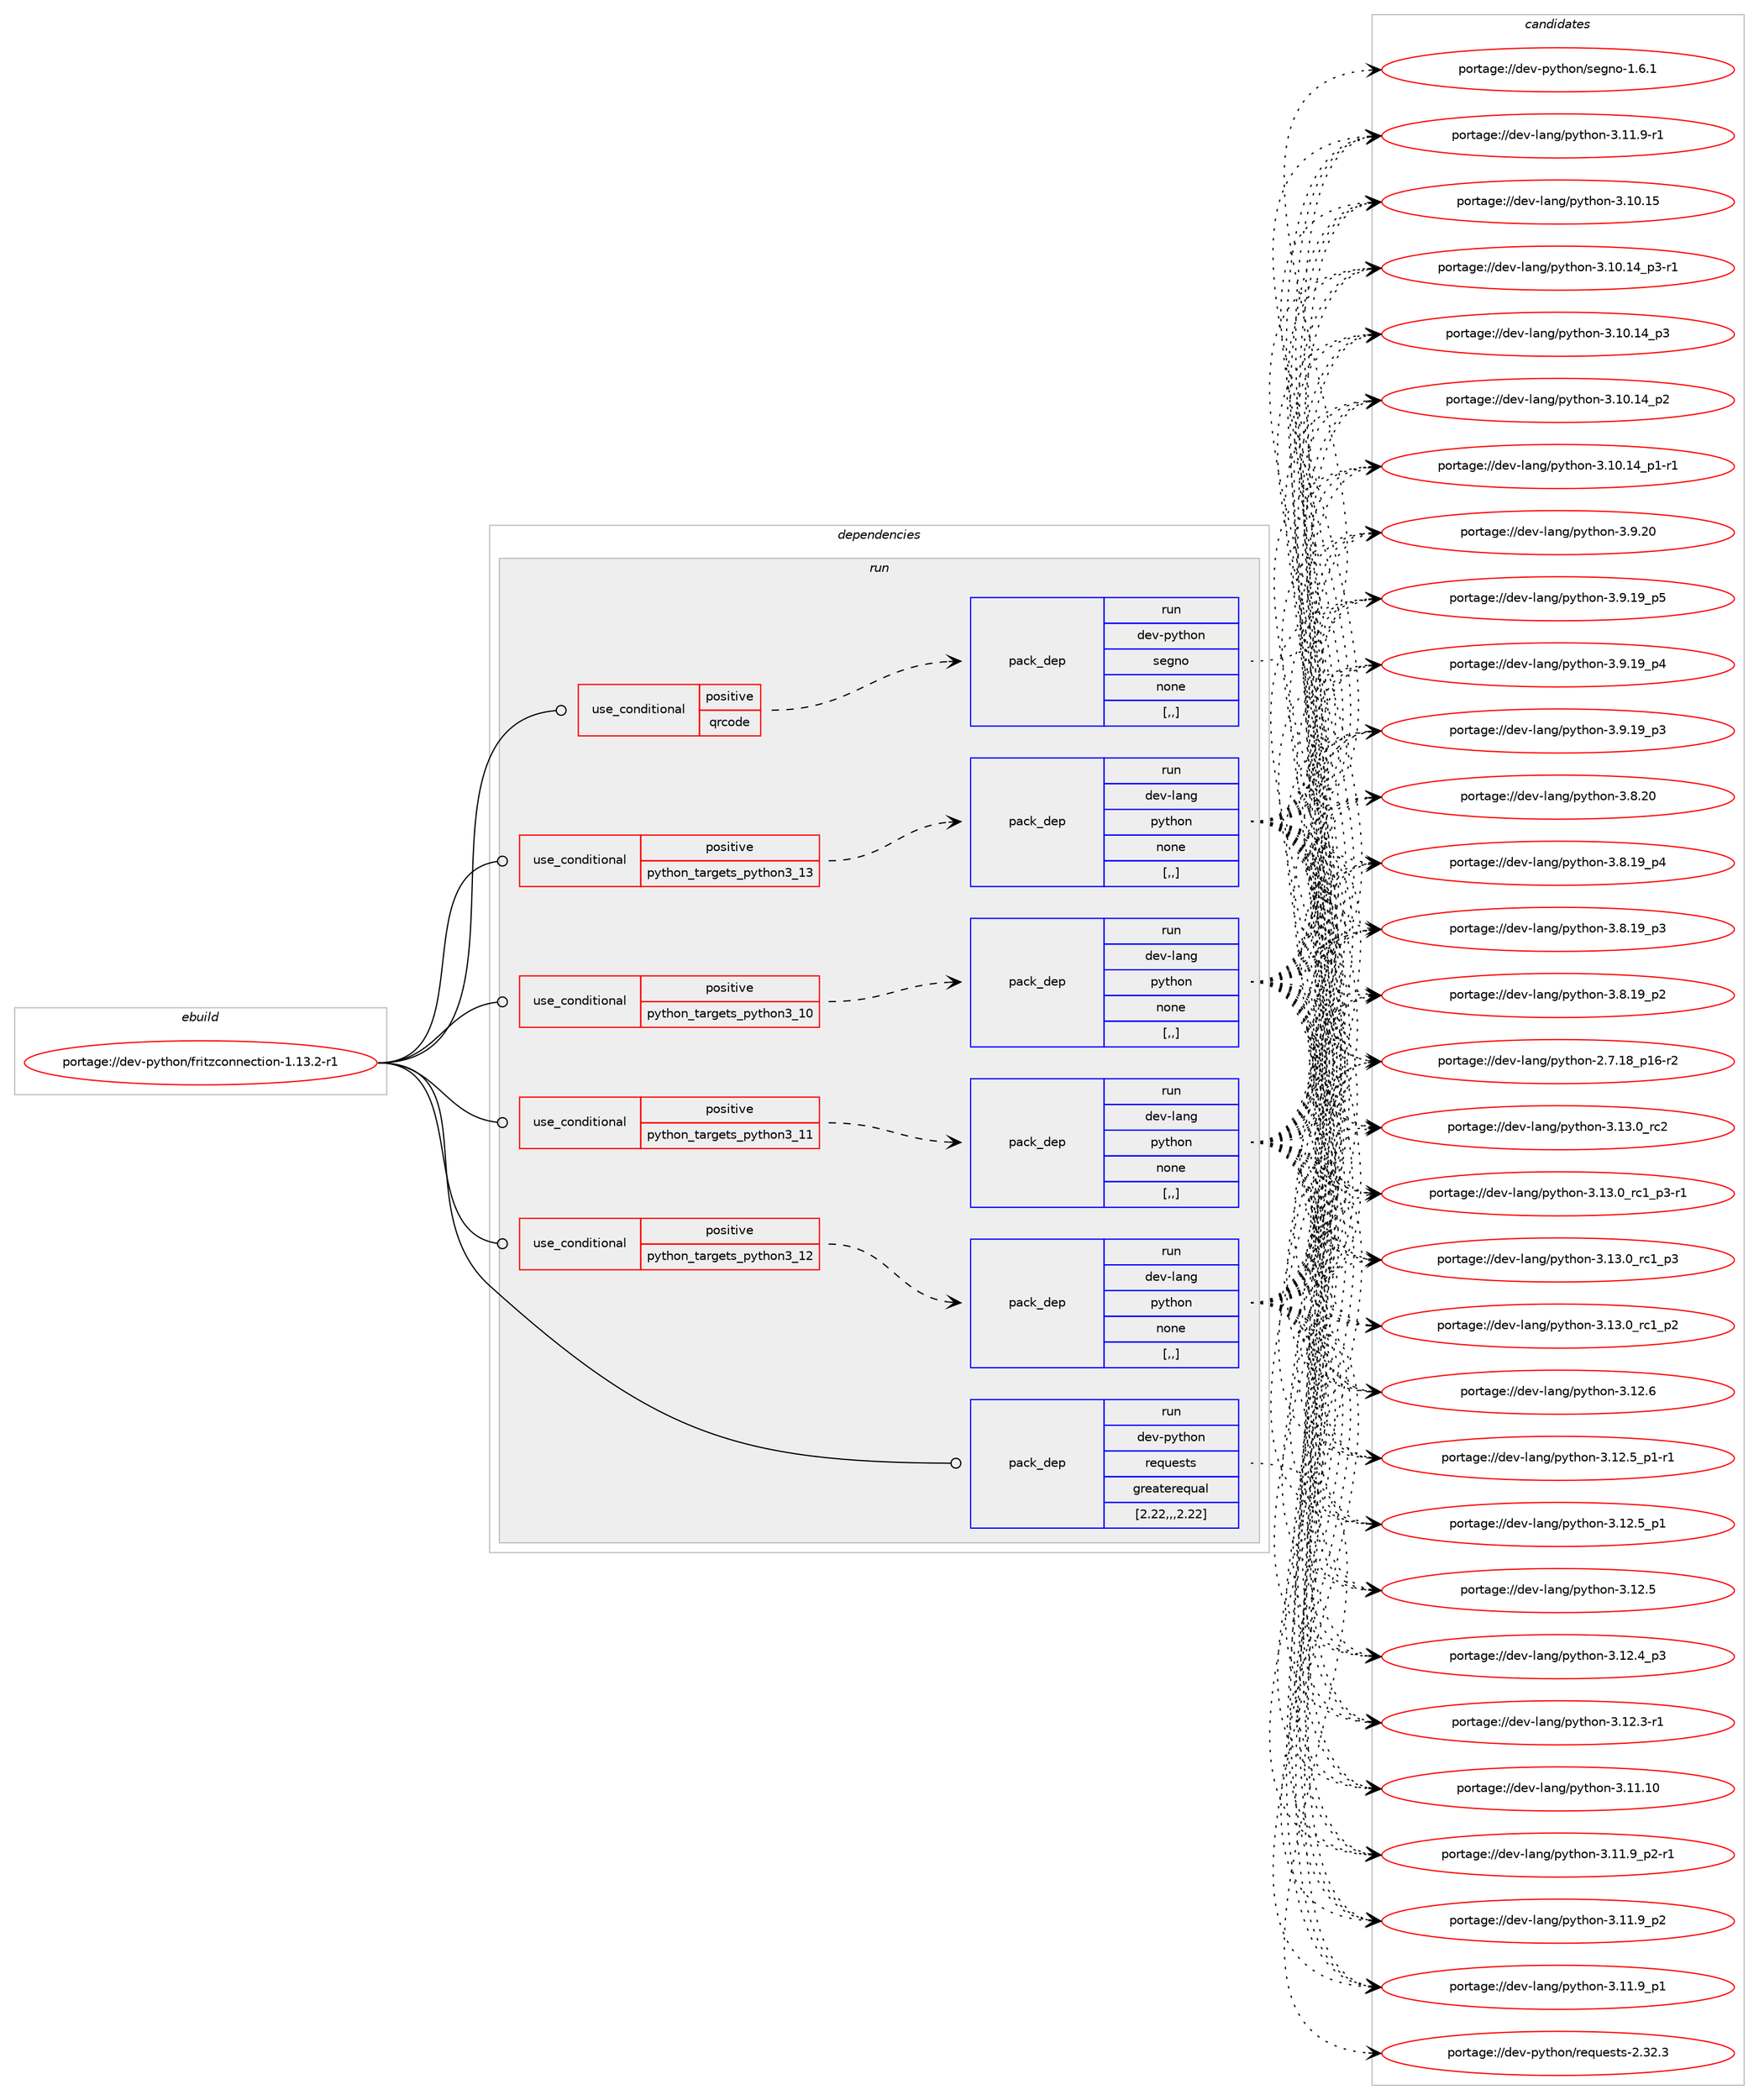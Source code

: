 digraph prolog {

# *************
# Graph options
# *************

newrank=true;
concentrate=true;
compound=true;
graph [rankdir=LR,fontname=Helvetica,fontsize=10,ranksep=1.5];#, ranksep=2.5, nodesep=0.2];
edge  [arrowhead=vee];
node  [fontname=Helvetica,fontsize=10];

# **********
# The ebuild
# **********

subgraph cluster_leftcol {
color=gray;
label=<<i>ebuild</i>>;
id [label="portage://dev-python/fritzconnection-1.13.2-r1", color=red, width=4, href="../dev-python/fritzconnection-1.13.2-r1.svg"];
}

# ****************
# The dependencies
# ****************

subgraph cluster_midcol {
color=gray;
label=<<i>dependencies</i>>;
subgraph cluster_compile {
fillcolor="#eeeeee";
style=filled;
label=<<i>compile</i>>;
}
subgraph cluster_compileandrun {
fillcolor="#eeeeee";
style=filled;
label=<<i>compile and run</i>>;
}
subgraph cluster_run {
fillcolor="#eeeeee";
style=filled;
label=<<i>run</i>>;
subgraph cond163279 {
dependency641108 [label=<<TABLE BORDER="0" CELLBORDER="1" CELLSPACING="0" CELLPADDING="4"><TR><TD ROWSPAN="3" CELLPADDING="10">use_conditional</TD></TR><TR><TD>positive</TD></TR><TR><TD>python_targets_python3_10</TD></TR></TABLE>>, shape=none, color=red];
subgraph pack473010 {
dependency641109 [label=<<TABLE BORDER="0" CELLBORDER="1" CELLSPACING="0" CELLPADDING="4" WIDTH="220"><TR><TD ROWSPAN="6" CELLPADDING="30">pack_dep</TD></TR><TR><TD WIDTH="110">run</TD></TR><TR><TD>dev-lang</TD></TR><TR><TD>python</TD></TR><TR><TD>none</TD></TR><TR><TD>[,,]</TD></TR></TABLE>>, shape=none, color=blue];
}
dependency641108:e -> dependency641109:w [weight=20,style="dashed",arrowhead="vee"];
}
id:e -> dependency641108:w [weight=20,style="solid",arrowhead="odot"];
subgraph cond163280 {
dependency641110 [label=<<TABLE BORDER="0" CELLBORDER="1" CELLSPACING="0" CELLPADDING="4"><TR><TD ROWSPAN="3" CELLPADDING="10">use_conditional</TD></TR><TR><TD>positive</TD></TR><TR><TD>python_targets_python3_11</TD></TR></TABLE>>, shape=none, color=red];
subgraph pack473011 {
dependency641111 [label=<<TABLE BORDER="0" CELLBORDER="1" CELLSPACING="0" CELLPADDING="4" WIDTH="220"><TR><TD ROWSPAN="6" CELLPADDING="30">pack_dep</TD></TR><TR><TD WIDTH="110">run</TD></TR><TR><TD>dev-lang</TD></TR><TR><TD>python</TD></TR><TR><TD>none</TD></TR><TR><TD>[,,]</TD></TR></TABLE>>, shape=none, color=blue];
}
dependency641110:e -> dependency641111:w [weight=20,style="dashed",arrowhead="vee"];
}
id:e -> dependency641110:w [weight=20,style="solid",arrowhead="odot"];
subgraph cond163281 {
dependency641112 [label=<<TABLE BORDER="0" CELLBORDER="1" CELLSPACING="0" CELLPADDING="4"><TR><TD ROWSPAN="3" CELLPADDING="10">use_conditional</TD></TR><TR><TD>positive</TD></TR><TR><TD>python_targets_python3_12</TD></TR></TABLE>>, shape=none, color=red];
subgraph pack473012 {
dependency641113 [label=<<TABLE BORDER="0" CELLBORDER="1" CELLSPACING="0" CELLPADDING="4" WIDTH="220"><TR><TD ROWSPAN="6" CELLPADDING="30">pack_dep</TD></TR><TR><TD WIDTH="110">run</TD></TR><TR><TD>dev-lang</TD></TR><TR><TD>python</TD></TR><TR><TD>none</TD></TR><TR><TD>[,,]</TD></TR></TABLE>>, shape=none, color=blue];
}
dependency641112:e -> dependency641113:w [weight=20,style="dashed",arrowhead="vee"];
}
id:e -> dependency641112:w [weight=20,style="solid",arrowhead="odot"];
subgraph cond163282 {
dependency641114 [label=<<TABLE BORDER="0" CELLBORDER="1" CELLSPACING="0" CELLPADDING="4"><TR><TD ROWSPAN="3" CELLPADDING="10">use_conditional</TD></TR><TR><TD>positive</TD></TR><TR><TD>python_targets_python3_13</TD></TR></TABLE>>, shape=none, color=red];
subgraph pack473013 {
dependency641115 [label=<<TABLE BORDER="0" CELLBORDER="1" CELLSPACING="0" CELLPADDING="4" WIDTH="220"><TR><TD ROWSPAN="6" CELLPADDING="30">pack_dep</TD></TR><TR><TD WIDTH="110">run</TD></TR><TR><TD>dev-lang</TD></TR><TR><TD>python</TD></TR><TR><TD>none</TD></TR><TR><TD>[,,]</TD></TR></TABLE>>, shape=none, color=blue];
}
dependency641114:e -> dependency641115:w [weight=20,style="dashed",arrowhead="vee"];
}
id:e -> dependency641114:w [weight=20,style="solid",arrowhead="odot"];
subgraph cond163283 {
dependency641116 [label=<<TABLE BORDER="0" CELLBORDER="1" CELLSPACING="0" CELLPADDING="4"><TR><TD ROWSPAN="3" CELLPADDING="10">use_conditional</TD></TR><TR><TD>positive</TD></TR><TR><TD>qrcode</TD></TR></TABLE>>, shape=none, color=red];
subgraph pack473014 {
dependency641117 [label=<<TABLE BORDER="0" CELLBORDER="1" CELLSPACING="0" CELLPADDING="4" WIDTH="220"><TR><TD ROWSPAN="6" CELLPADDING="30">pack_dep</TD></TR><TR><TD WIDTH="110">run</TD></TR><TR><TD>dev-python</TD></TR><TR><TD>segno</TD></TR><TR><TD>none</TD></TR><TR><TD>[,,]</TD></TR></TABLE>>, shape=none, color=blue];
}
dependency641116:e -> dependency641117:w [weight=20,style="dashed",arrowhead="vee"];
}
id:e -> dependency641116:w [weight=20,style="solid",arrowhead="odot"];
subgraph pack473015 {
dependency641118 [label=<<TABLE BORDER="0" CELLBORDER="1" CELLSPACING="0" CELLPADDING="4" WIDTH="220"><TR><TD ROWSPAN="6" CELLPADDING="30">pack_dep</TD></TR><TR><TD WIDTH="110">run</TD></TR><TR><TD>dev-python</TD></TR><TR><TD>requests</TD></TR><TR><TD>greaterequal</TD></TR><TR><TD>[2.22,,,2.22]</TD></TR></TABLE>>, shape=none, color=blue];
}
id:e -> dependency641118:w [weight=20,style="solid",arrowhead="odot"];
}
}

# **************
# The candidates
# **************

subgraph cluster_choices {
rank=same;
color=gray;
label=<<i>candidates</i>>;

subgraph choice473010 {
color=black;
nodesep=1;
choice10010111845108971101034711212111610411111045514649514648951149950 [label="portage://dev-lang/python-3.13.0_rc2", color=red, width=4,href="../dev-lang/python-3.13.0_rc2.svg"];
choice1001011184510897110103471121211161041111104551464951464895114994995112514511449 [label="portage://dev-lang/python-3.13.0_rc1_p3-r1", color=red, width=4,href="../dev-lang/python-3.13.0_rc1_p3-r1.svg"];
choice100101118451089711010347112121116104111110455146495146489511499499511251 [label="portage://dev-lang/python-3.13.0_rc1_p3", color=red, width=4,href="../dev-lang/python-3.13.0_rc1_p3.svg"];
choice100101118451089711010347112121116104111110455146495146489511499499511250 [label="portage://dev-lang/python-3.13.0_rc1_p2", color=red, width=4,href="../dev-lang/python-3.13.0_rc1_p2.svg"];
choice10010111845108971101034711212111610411111045514649504654 [label="portage://dev-lang/python-3.12.6", color=red, width=4,href="../dev-lang/python-3.12.6.svg"];
choice1001011184510897110103471121211161041111104551464950465395112494511449 [label="portage://dev-lang/python-3.12.5_p1-r1", color=red, width=4,href="../dev-lang/python-3.12.5_p1-r1.svg"];
choice100101118451089711010347112121116104111110455146495046539511249 [label="portage://dev-lang/python-3.12.5_p1", color=red, width=4,href="../dev-lang/python-3.12.5_p1.svg"];
choice10010111845108971101034711212111610411111045514649504653 [label="portage://dev-lang/python-3.12.5", color=red, width=4,href="../dev-lang/python-3.12.5.svg"];
choice100101118451089711010347112121116104111110455146495046529511251 [label="portage://dev-lang/python-3.12.4_p3", color=red, width=4,href="../dev-lang/python-3.12.4_p3.svg"];
choice100101118451089711010347112121116104111110455146495046514511449 [label="portage://dev-lang/python-3.12.3-r1", color=red, width=4,href="../dev-lang/python-3.12.3-r1.svg"];
choice1001011184510897110103471121211161041111104551464949464948 [label="portage://dev-lang/python-3.11.10", color=red, width=4,href="../dev-lang/python-3.11.10.svg"];
choice1001011184510897110103471121211161041111104551464949465795112504511449 [label="portage://dev-lang/python-3.11.9_p2-r1", color=red, width=4,href="../dev-lang/python-3.11.9_p2-r1.svg"];
choice100101118451089711010347112121116104111110455146494946579511250 [label="portage://dev-lang/python-3.11.9_p2", color=red, width=4,href="../dev-lang/python-3.11.9_p2.svg"];
choice100101118451089711010347112121116104111110455146494946579511249 [label="portage://dev-lang/python-3.11.9_p1", color=red, width=4,href="../dev-lang/python-3.11.9_p1.svg"];
choice100101118451089711010347112121116104111110455146494946574511449 [label="portage://dev-lang/python-3.11.9-r1", color=red, width=4,href="../dev-lang/python-3.11.9-r1.svg"];
choice1001011184510897110103471121211161041111104551464948464953 [label="portage://dev-lang/python-3.10.15", color=red, width=4,href="../dev-lang/python-3.10.15.svg"];
choice100101118451089711010347112121116104111110455146494846495295112514511449 [label="portage://dev-lang/python-3.10.14_p3-r1", color=red, width=4,href="../dev-lang/python-3.10.14_p3-r1.svg"];
choice10010111845108971101034711212111610411111045514649484649529511251 [label="portage://dev-lang/python-3.10.14_p3", color=red, width=4,href="../dev-lang/python-3.10.14_p3.svg"];
choice10010111845108971101034711212111610411111045514649484649529511250 [label="portage://dev-lang/python-3.10.14_p2", color=red, width=4,href="../dev-lang/python-3.10.14_p2.svg"];
choice100101118451089711010347112121116104111110455146494846495295112494511449 [label="portage://dev-lang/python-3.10.14_p1-r1", color=red, width=4,href="../dev-lang/python-3.10.14_p1-r1.svg"];
choice10010111845108971101034711212111610411111045514657465048 [label="portage://dev-lang/python-3.9.20", color=red, width=4,href="../dev-lang/python-3.9.20.svg"];
choice100101118451089711010347112121116104111110455146574649579511253 [label="portage://dev-lang/python-3.9.19_p5", color=red, width=4,href="../dev-lang/python-3.9.19_p5.svg"];
choice100101118451089711010347112121116104111110455146574649579511252 [label="portage://dev-lang/python-3.9.19_p4", color=red, width=4,href="../dev-lang/python-3.9.19_p4.svg"];
choice100101118451089711010347112121116104111110455146574649579511251 [label="portage://dev-lang/python-3.9.19_p3", color=red, width=4,href="../dev-lang/python-3.9.19_p3.svg"];
choice10010111845108971101034711212111610411111045514656465048 [label="portage://dev-lang/python-3.8.20", color=red, width=4,href="../dev-lang/python-3.8.20.svg"];
choice100101118451089711010347112121116104111110455146564649579511252 [label="portage://dev-lang/python-3.8.19_p4", color=red, width=4,href="../dev-lang/python-3.8.19_p4.svg"];
choice100101118451089711010347112121116104111110455146564649579511251 [label="portage://dev-lang/python-3.8.19_p3", color=red, width=4,href="../dev-lang/python-3.8.19_p3.svg"];
choice100101118451089711010347112121116104111110455146564649579511250 [label="portage://dev-lang/python-3.8.19_p2", color=red, width=4,href="../dev-lang/python-3.8.19_p2.svg"];
choice100101118451089711010347112121116104111110455046554649569511249544511450 [label="portage://dev-lang/python-2.7.18_p16-r2", color=red, width=4,href="../dev-lang/python-2.7.18_p16-r2.svg"];
dependency641109:e -> choice10010111845108971101034711212111610411111045514649514648951149950:w [style=dotted,weight="100"];
dependency641109:e -> choice1001011184510897110103471121211161041111104551464951464895114994995112514511449:w [style=dotted,weight="100"];
dependency641109:e -> choice100101118451089711010347112121116104111110455146495146489511499499511251:w [style=dotted,weight="100"];
dependency641109:e -> choice100101118451089711010347112121116104111110455146495146489511499499511250:w [style=dotted,weight="100"];
dependency641109:e -> choice10010111845108971101034711212111610411111045514649504654:w [style=dotted,weight="100"];
dependency641109:e -> choice1001011184510897110103471121211161041111104551464950465395112494511449:w [style=dotted,weight="100"];
dependency641109:e -> choice100101118451089711010347112121116104111110455146495046539511249:w [style=dotted,weight="100"];
dependency641109:e -> choice10010111845108971101034711212111610411111045514649504653:w [style=dotted,weight="100"];
dependency641109:e -> choice100101118451089711010347112121116104111110455146495046529511251:w [style=dotted,weight="100"];
dependency641109:e -> choice100101118451089711010347112121116104111110455146495046514511449:w [style=dotted,weight="100"];
dependency641109:e -> choice1001011184510897110103471121211161041111104551464949464948:w [style=dotted,weight="100"];
dependency641109:e -> choice1001011184510897110103471121211161041111104551464949465795112504511449:w [style=dotted,weight="100"];
dependency641109:e -> choice100101118451089711010347112121116104111110455146494946579511250:w [style=dotted,weight="100"];
dependency641109:e -> choice100101118451089711010347112121116104111110455146494946579511249:w [style=dotted,weight="100"];
dependency641109:e -> choice100101118451089711010347112121116104111110455146494946574511449:w [style=dotted,weight="100"];
dependency641109:e -> choice1001011184510897110103471121211161041111104551464948464953:w [style=dotted,weight="100"];
dependency641109:e -> choice100101118451089711010347112121116104111110455146494846495295112514511449:w [style=dotted,weight="100"];
dependency641109:e -> choice10010111845108971101034711212111610411111045514649484649529511251:w [style=dotted,weight="100"];
dependency641109:e -> choice10010111845108971101034711212111610411111045514649484649529511250:w [style=dotted,weight="100"];
dependency641109:e -> choice100101118451089711010347112121116104111110455146494846495295112494511449:w [style=dotted,weight="100"];
dependency641109:e -> choice10010111845108971101034711212111610411111045514657465048:w [style=dotted,weight="100"];
dependency641109:e -> choice100101118451089711010347112121116104111110455146574649579511253:w [style=dotted,weight="100"];
dependency641109:e -> choice100101118451089711010347112121116104111110455146574649579511252:w [style=dotted,weight="100"];
dependency641109:e -> choice100101118451089711010347112121116104111110455146574649579511251:w [style=dotted,weight="100"];
dependency641109:e -> choice10010111845108971101034711212111610411111045514656465048:w [style=dotted,weight="100"];
dependency641109:e -> choice100101118451089711010347112121116104111110455146564649579511252:w [style=dotted,weight="100"];
dependency641109:e -> choice100101118451089711010347112121116104111110455146564649579511251:w [style=dotted,weight="100"];
dependency641109:e -> choice100101118451089711010347112121116104111110455146564649579511250:w [style=dotted,weight="100"];
dependency641109:e -> choice100101118451089711010347112121116104111110455046554649569511249544511450:w [style=dotted,weight="100"];
}
subgraph choice473011 {
color=black;
nodesep=1;
choice10010111845108971101034711212111610411111045514649514648951149950 [label="portage://dev-lang/python-3.13.0_rc2", color=red, width=4,href="../dev-lang/python-3.13.0_rc2.svg"];
choice1001011184510897110103471121211161041111104551464951464895114994995112514511449 [label="portage://dev-lang/python-3.13.0_rc1_p3-r1", color=red, width=4,href="../dev-lang/python-3.13.0_rc1_p3-r1.svg"];
choice100101118451089711010347112121116104111110455146495146489511499499511251 [label="portage://dev-lang/python-3.13.0_rc1_p3", color=red, width=4,href="../dev-lang/python-3.13.0_rc1_p3.svg"];
choice100101118451089711010347112121116104111110455146495146489511499499511250 [label="portage://dev-lang/python-3.13.0_rc1_p2", color=red, width=4,href="../dev-lang/python-3.13.0_rc1_p2.svg"];
choice10010111845108971101034711212111610411111045514649504654 [label="portage://dev-lang/python-3.12.6", color=red, width=4,href="../dev-lang/python-3.12.6.svg"];
choice1001011184510897110103471121211161041111104551464950465395112494511449 [label="portage://dev-lang/python-3.12.5_p1-r1", color=red, width=4,href="../dev-lang/python-3.12.5_p1-r1.svg"];
choice100101118451089711010347112121116104111110455146495046539511249 [label="portage://dev-lang/python-3.12.5_p1", color=red, width=4,href="../dev-lang/python-3.12.5_p1.svg"];
choice10010111845108971101034711212111610411111045514649504653 [label="portage://dev-lang/python-3.12.5", color=red, width=4,href="../dev-lang/python-3.12.5.svg"];
choice100101118451089711010347112121116104111110455146495046529511251 [label="portage://dev-lang/python-3.12.4_p3", color=red, width=4,href="../dev-lang/python-3.12.4_p3.svg"];
choice100101118451089711010347112121116104111110455146495046514511449 [label="portage://dev-lang/python-3.12.3-r1", color=red, width=4,href="../dev-lang/python-3.12.3-r1.svg"];
choice1001011184510897110103471121211161041111104551464949464948 [label="portage://dev-lang/python-3.11.10", color=red, width=4,href="../dev-lang/python-3.11.10.svg"];
choice1001011184510897110103471121211161041111104551464949465795112504511449 [label="portage://dev-lang/python-3.11.9_p2-r1", color=red, width=4,href="../dev-lang/python-3.11.9_p2-r1.svg"];
choice100101118451089711010347112121116104111110455146494946579511250 [label="portage://dev-lang/python-3.11.9_p2", color=red, width=4,href="../dev-lang/python-3.11.9_p2.svg"];
choice100101118451089711010347112121116104111110455146494946579511249 [label="portage://dev-lang/python-3.11.9_p1", color=red, width=4,href="../dev-lang/python-3.11.9_p1.svg"];
choice100101118451089711010347112121116104111110455146494946574511449 [label="portage://dev-lang/python-3.11.9-r1", color=red, width=4,href="../dev-lang/python-3.11.9-r1.svg"];
choice1001011184510897110103471121211161041111104551464948464953 [label="portage://dev-lang/python-3.10.15", color=red, width=4,href="../dev-lang/python-3.10.15.svg"];
choice100101118451089711010347112121116104111110455146494846495295112514511449 [label="portage://dev-lang/python-3.10.14_p3-r1", color=red, width=4,href="../dev-lang/python-3.10.14_p3-r1.svg"];
choice10010111845108971101034711212111610411111045514649484649529511251 [label="portage://dev-lang/python-3.10.14_p3", color=red, width=4,href="../dev-lang/python-3.10.14_p3.svg"];
choice10010111845108971101034711212111610411111045514649484649529511250 [label="portage://dev-lang/python-3.10.14_p2", color=red, width=4,href="../dev-lang/python-3.10.14_p2.svg"];
choice100101118451089711010347112121116104111110455146494846495295112494511449 [label="portage://dev-lang/python-3.10.14_p1-r1", color=red, width=4,href="../dev-lang/python-3.10.14_p1-r1.svg"];
choice10010111845108971101034711212111610411111045514657465048 [label="portage://dev-lang/python-3.9.20", color=red, width=4,href="../dev-lang/python-3.9.20.svg"];
choice100101118451089711010347112121116104111110455146574649579511253 [label="portage://dev-lang/python-3.9.19_p5", color=red, width=4,href="../dev-lang/python-3.9.19_p5.svg"];
choice100101118451089711010347112121116104111110455146574649579511252 [label="portage://dev-lang/python-3.9.19_p4", color=red, width=4,href="../dev-lang/python-3.9.19_p4.svg"];
choice100101118451089711010347112121116104111110455146574649579511251 [label="portage://dev-lang/python-3.9.19_p3", color=red, width=4,href="../dev-lang/python-3.9.19_p3.svg"];
choice10010111845108971101034711212111610411111045514656465048 [label="portage://dev-lang/python-3.8.20", color=red, width=4,href="../dev-lang/python-3.8.20.svg"];
choice100101118451089711010347112121116104111110455146564649579511252 [label="portage://dev-lang/python-3.8.19_p4", color=red, width=4,href="../dev-lang/python-3.8.19_p4.svg"];
choice100101118451089711010347112121116104111110455146564649579511251 [label="portage://dev-lang/python-3.8.19_p3", color=red, width=4,href="../dev-lang/python-3.8.19_p3.svg"];
choice100101118451089711010347112121116104111110455146564649579511250 [label="portage://dev-lang/python-3.8.19_p2", color=red, width=4,href="../dev-lang/python-3.8.19_p2.svg"];
choice100101118451089711010347112121116104111110455046554649569511249544511450 [label="portage://dev-lang/python-2.7.18_p16-r2", color=red, width=4,href="../dev-lang/python-2.7.18_p16-r2.svg"];
dependency641111:e -> choice10010111845108971101034711212111610411111045514649514648951149950:w [style=dotted,weight="100"];
dependency641111:e -> choice1001011184510897110103471121211161041111104551464951464895114994995112514511449:w [style=dotted,weight="100"];
dependency641111:e -> choice100101118451089711010347112121116104111110455146495146489511499499511251:w [style=dotted,weight="100"];
dependency641111:e -> choice100101118451089711010347112121116104111110455146495146489511499499511250:w [style=dotted,weight="100"];
dependency641111:e -> choice10010111845108971101034711212111610411111045514649504654:w [style=dotted,weight="100"];
dependency641111:e -> choice1001011184510897110103471121211161041111104551464950465395112494511449:w [style=dotted,weight="100"];
dependency641111:e -> choice100101118451089711010347112121116104111110455146495046539511249:w [style=dotted,weight="100"];
dependency641111:e -> choice10010111845108971101034711212111610411111045514649504653:w [style=dotted,weight="100"];
dependency641111:e -> choice100101118451089711010347112121116104111110455146495046529511251:w [style=dotted,weight="100"];
dependency641111:e -> choice100101118451089711010347112121116104111110455146495046514511449:w [style=dotted,weight="100"];
dependency641111:e -> choice1001011184510897110103471121211161041111104551464949464948:w [style=dotted,weight="100"];
dependency641111:e -> choice1001011184510897110103471121211161041111104551464949465795112504511449:w [style=dotted,weight="100"];
dependency641111:e -> choice100101118451089711010347112121116104111110455146494946579511250:w [style=dotted,weight="100"];
dependency641111:e -> choice100101118451089711010347112121116104111110455146494946579511249:w [style=dotted,weight="100"];
dependency641111:e -> choice100101118451089711010347112121116104111110455146494946574511449:w [style=dotted,weight="100"];
dependency641111:e -> choice1001011184510897110103471121211161041111104551464948464953:w [style=dotted,weight="100"];
dependency641111:e -> choice100101118451089711010347112121116104111110455146494846495295112514511449:w [style=dotted,weight="100"];
dependency641111:e -> choice10010111845108971101034711212111610411111045514649484649529511251:w [style=dotted,weight="100"];
dependency641111:e -> choice10010111845108971101034711212111610411111045514649484649529511250:w [style=dotted,weight="100"];
dependency641111:e -> choice100101118451089711010347112121116104111110455146494846495295112494511449:w [style=dotted,weight="100"];
dependency641111:e -> choice10010111845108971101034711212111610411111045514657465048:w [style=dotted,weight="100"];
dependency641111:e -> choice100101118451089711010347112121116104111110455146574649579511253:w [style=dotted,weight="100"];
dependency641111:e -> choice100101118451089711010347112121116104111110455146574649579511252:w [style=dotted,weight="100"];
dependency641111:e -> choice100101118451089711010347112121116104111110455146574649579511251:w [style=dotted,weight="100"];
dependency641111:e -> choice10010111845108971101034711212111610411111045514656465048:w [style=dotted,weight="100"];
dependency641111:e -> choice100101118451089711010347112121116104111110455146564649579511252:w [style=dotted,weight="100"];
dependency641111:e -> choice100101118451089711010347112121116104111110455146564649579511251:w [style=dotted,weight="100"];
dependency641111:e -> choice100101118451089711010347112121116104111110455146564649579511250:w [style=dotted,weight="100"];
dependency641111:e -> choice100101118451089711010347112121116104111110455046554649569511249544511450:w [style=dotted,weight="100"];
}
subgraph choice473012 {
color=black;
nodesep=1;
choice10010111845108971101034711212111610411111045514649514648951149950 [label="portage://dev-lang/python-3.13.0_rc2", color=red, width=4,href="../dev-lang/python-3.13.0_rc2.svg"];
choice1001011184510897110103471121211161041111104551464951464895114994995112514511449 [label="portage://dev-lang/python-3.13.0_rc1_p3-r1", color=red, width=4,href="../dev-lang/python-3.13.0_rc1_p3-r1.svg"];
choice100101118451089711010347112121116104111110455146495146489511499499511251 [label="portage://dev-lang/python-3.13.0_rc1_p3", color=red, width=4,href="../dev-lang/python-3.13.0_rc1_p3.svg"];
choice100101118451089711010347112121116104111110455146495146489511499499511250 [label="portage://dev-lang/python-3.13.0_rc1_p2", color=red, width=4,href="../dev-lang/python-3.13.0_rc1_p2.svg"];
choice10010111845108971101034711212111610411111045514649504654 [label="portage://dev-lang/python-3.12.6", color=red, width=4,href="../dev-lang/python-3.12.6.svg"];
choice1001011184510897110103471121211161041111104551464950465395112494511449 [label="portage://dev-lang/python-3.12.5_p1-r1", color=red, width=4,href="../dev-lang/python-3.12.5_p1-r1.svg"];
choice100101118451089711010347112121116104111110455146495046539511249 [label="portage://dev-lang/python-3.12.5_p1", color=red, width=4,href="../dev-lang/python-3.12.5_p1.svg"];
choice10010111845108971101034711212111610411111045514649504653 [label="portage://dev-lang/python-3.12.5", color=red, width=4,href="../dev-lang/python-3.12.5.svg"];
choice100101118451089711010347112121116104111110455146495046529511251 [label="portage://dev-lang/python-3.12.4_p3", color=red, width=4,href="../dev-lang/python-3.12.4_p3.svg"];
choice100101118451089711010347112121116104111110455146495046514511449 [label="portage://dev-lang/python-3.12.3-r1", color=red, width=4,href="../dev-lang/python-3.12.3-r1.svg"];
choice1001011184510897110103471121211161041111104551464949464948 [label="portage://dev-lang/python-3.11.10", color=red, width=4,href="../dev-lang/python-3.11.10.svg"];
choice1001011184510897110103471121211161041111104551464949465795112504511449 [label="portage://dev-lang/python-3.11.9_p2-r1", color=red, width=4,href="../dev-lang/python-3.11.9_p2-r1.svg"];
choice100101118451089711010347112121116104111110455146494946579511250 [label="portage://dev-lang/python-3.11.9_p2", color=red, width=4,href="../dev-lang/python-3.11.9_p2.svg"];
choice100101118451089711010347112121116104111110455146494946579511249 [label="portage://dev-lang/python-3.11.9_p1", color=red, width=4,href="../dev-lang/python-3.11.9_p1.svg"];
choice100101118451089711010347112121116104111110455146494946574511449 [label="portage://dev-lang/python-3.11.9-r1", color=red, width=4,href="../dev-lang/python-3.11.9-r1.svg"];
choice1001011184510897110103471121211161041111104551464948464953 [label="portage://dev-lang/python-3.10.15", color=red, width=4,href="../dev-lang/python-3.10.15.svg"];
choice100101118451089711010347112121116104111110455146494846495295112514511449 [label="portage://dev-lang/python-3.10.14_p3-r1", color=red, width=4,href="../dev-lang/python-3.10.14_p3-r1.svg"];
choice10010111845108971101034711212111610411111045514649484649529511251 [label="portage://dev-lang/python-3.10.14_p3", color=red, width=4,href="../dev-lang/python-3.10.14_p3.svg"];
choice10010111845108971101034711212111610411111045514649484649529511250 [label="portage://dev-lang/python-3.10.14_p2", color=red, width=4,href="../dev-lang/python-3.10.14_p2.svg"];
choice100101118451089711010347112121116104111110455146494846495295112494511449 [label="portage://dev-lang/python-3.10.14_p1-r1", color=red, width=4,href="../dev-lang/python-3.10.14_p1-r1.svg"];
choice10010111845108971101034711212111610411111045514657465048 [label="portage://dev-lang/python-3.9.20", color=red, width=4,href="../dev-lang/python-3.9.20.svg"];
choice100101118451089711010347112121116104111110455146574649579511253 [label="portage://dev-lang/python-3.9.19_p5", color=red, width=4,href="../dev-lang/python-3.9.19_p5.svg"];
choice100101118451089711010347112121116104111110455146574649579511252 [label="portage://dev-lang/python-3.9.19_p4", color=red, width=4,href="../dev-lang/python-3.9.19_p4.svg"];
choice100101118451089711010347112121116104111110455146574649579511251 [label="portage://dev-lang/python-3.9.19_p3", color=red, width=4,href="../dev-lang/python-3.9.19_p3.svg"];
choice10010111845108971101034711212111610411111045514656465048 [label="portage://dev-lang/python-3.8.20", color=red, width=4,href="../dev-lang/python-3.8.20.svg"];
choice100101118451089711010347112121116104111110455146564649579511252 [label="portage://dev-lang/python-3.8.19_p4", color=red, width=4,href="../dev-lang/python-3.8.19_p4.svg"];
choice100101118451089711010347112121116104111110455146564649579511251 [label="portage://dev-lang/python-3.8.19_p3", color=red, width=4,href="../dev-lang/python-3.8.19_p3.svg"];
choice100101118451089711010347112121116104111110455146564649579511250 [label="portage://dev-lang/python-3.8.19_p2", color=red, width=4,href="../dev-lang/python-3.8.19_p2.svg"];
choice100101118451089711010347112121116104111110455046554649569511249544511450 [label="portage://dev-lang/python-2.7.18_p16-r2", color=red, width=4,href="../dev-lang/python-2.7.18_p16-r2.svg"];
dependency641113:e -> choice10010111845108971101034711212111610411111045514649514648951149950:w [style=dotted,weight="100"];
dependency641113:e -> choice1001011184510897110103471121211161041111104551464951464895114994995112514511449:w [style=dotted,weight="100"];
dependency641113:e -> choice100101118451089711010347112121116104111110455146495146489511499499511251:w [style=dotted,weight="100"];
dependency641113:e -> choice100101118451089711010347112121116104111110455146495146489511499499511250:w [style=dotted,weight="100"];
dependency641113:e -> choice10010111845108971101034711212111610411111045514649504654:w [style=dotted,weight="100"];
dependency641113:e -> choice1001011184510897110103471121211161041111104551464950465395112494511449:w [style=dotted,weight="100"];
dependency641113:e -> choice100101118451089711010347112121116104111110455146495046539511249:w [style=dotted,weight="100"];
dependency641113:e -> choice10010111845108971101034711212111610411111045514649504653:w [style=dotted,weight="100"];
dependency641113:e -> choice100101118451089711010347112121116104111110455146495046529511251:w [style=dotted,weight="100"];
dependency641113:e -> choice100101118451089711010347112121116104111110455146495046514511449:w [style=dotted,weight="100"];
dependency641113:e -> choice1001011184510897110103471121211161041111104551464949464948:w [style=dotted,weight="100"];
dependency641113:e -> choice1001011184510897110103471121211161041111104551464949465795112504511449:w [style=dotted,weight="100"];
dependency641113:e -> choice100101118451089711010347112121116104111110455146494946579511250:w [style=dotted,weight="100"];
dependency641113:e -> choice100101118451089711010347112121116104111110455146494946579511249:w [style=dotted,weight="100"];
dependency641113:e -> choice100101118451089711010347112121116104111110455146494946574511449:w [style=dotted,weight="100"];
dependency641113:e -> choice1001011184510897110103471121211161041111104551464948464953:w [style=dotted,weight="100"];
dependency641113:e -> choice100101118451089711010347112121116104111110455146494846495295112514511449:w [style=dotted,weight="100"];
dependency641113:e -> choice10010111845108971101034711212111610411111045514649484649529511251:w [style=dotted,weight="100"];
dependency641113:e -> choice10010111845108971101034711212111610411111045514649484649529511250:w [style=dotted,weight="100"];
dependency641113:e -> choice100101118451089711010347112121116104111110455146494846495295112494511449:w [style=dotted,weight="100"];
dependency641113:e -> choice10010111845108971101034711212111610411111045514657465048:w [style=dotted,weight="100"];
dependency641113:e -> choice100101118451089711010347112121116104111110455146574649579511253:w [style=dotted,weight="100"];
dependency641113:e -> choice100101118451089711010347112121116104111110455146574649579511252:w [style=dotted,weight="100"];
dependency641113:e -> choice100101118451089711010347112121116104111110455146574649579511251:w [style=dotted,weight="100"];
dependency641113:e -> choice10010111845108971101034711212111610411111045514656465048:w [style=dotted,weight="100"];
dependency641113:e -> choice100101118451089711010347112121116104111110455146564649579511252:w [style=dotted,weight="100"];
dependency641113:e -> choice100101118451089711010347112121116104111110455146564649579511251:w [style=dotted,weight="100"];
dependency641113:e -> choice100101118451089711010347112121116104111110455146564649579511250:w [style=dotted,weight="100"];
dependency641113:e -> choice100101118451089711010347112121116104111110455046554649569511249544511450:w [style=dotted,weight="100"];
}
subgraph choice473013 {
color=black;
nodesep=1;
choice10010111845108971101034711212111610411111045514649514648951149950 [label="portage://dev-lang/python-3.13.0_rc2", color=red, width=4,href="../dev-lang/python-3.13.0_rc2.svg"];
choice1001011184510897110103471121211161041111104551464951464895114994995112514511449 [label="portage://dev-lang/python-3.13.0_rc1_p3-r1", color=red, width=4,href="../dev-lang/python-3.13.0_rc1_p3-r1.svg"];
choice100101118451089711010347112121116104111110455146495146489511499499511251 [label="portage://dev-lang/python-3.13.0_rc1_p3", color=red, width=4,href="../dev-lang/python-3.13.0_rc1_p3.svg"];
choice100101118451089711010347112121116104111110455146495146489511499499511250 [label="portage://dev-lang/python-3.13.0_rc1_p2", color=red, width=4,href="../dev-lang/python-3.13.0_rc1_p2.svg"];
choice10010111845108971101034711212111610411111045514649504654 [label="portage://dev-lang/python-3.12.6", color=red, width=4,href="../dev-lang/python-3.12.6.svg"];
choice1001011184510897110103471121211161041111104551464950465395112494511449 [label="portage://dev-lang/python-3.12.5_p1-r1", color=red, width=4,href="../dev-lang/python-3.12.5_p1-r1.svg"];
choice100101118451089711010347112121116104111110455146495046539511249 [label="portage://dev-lang/python-3.12.5_p1", color=red, width=4,href="../dev-lang/python-3.12.5_p1.svg"];
choice10010111845108971101034711212111610411111045514649504653 [label="portage://dev-lang/python-3.12.5", color=red, width=4,href="../dev-lang/python-3.12.5.svg"];
choice100101118451089711010347112121116104111110455146495046529511251 [label="portage://dev-lang/python-3.12.4_p3", color=red, width=4,href="../dev-lang/python-3.12.4_p3.svg"];
choice100101118451089711010347112121116104111110455146495046514511449 [label="portage://dev-lang/python-3.12.3-r1", color=red, width=4,href="../dev-lang/python-3.12.3-r1.svg"];
choice1001011184510897110103471121211161041111104551464949464948 [label="portage://dev-lang/python-3.11.10", color=red, width=4,href="../dev-lang/python-3.11.10.svg"];
choice1001011184510897110103471121211161041111104551464949465795112504511449 [label="portage://dev-lang/python-3.11.9_p2-r1", color=red, width=4,href="../dev-lang/python-3.11.9_p2-r1.svg"];
choice100101118451089711010347112121116104111110455146494946579511250 [label="portage://dev-lang/python-3.11.9_p2", color=red, width=4,href="../dev-lang/python-3.11.9_p2.svg"];
choice100101118451089711010347112121116104111110455146494946579511249 [label="portage://dev-lang/python-3.11.9_p1", color=red, width=4,href="../dev-lang/python-3.11.9_p1.svg"];
choice100101118451089711010347112121116104111110455146494946574511449 [label="portage://dev-lang/python-3.11.9-r1", color=red, width=4,href="../dev-lang/python-3.11.9-r1.svg"];
choice1001011184510897110103471121211161041111104551464948464953 [label="portage://dev-lang/python-3.10.15", color=red, width=4,href="../dev-lang/python-3.10.15.svg"];
choice100101118451089711010347112121116104111110455146494846495295112514511449 [label="portage://dev-lang/python-3.10.14_p3-r1", color=red, width=4,href="../dev-lang/python-3.10.14_p3-r1.svg"];
choice10010111845108971101034711212111610411111045514649484649529511251 [label="portage://dev-lang/python-3.10.14_p3", color=red, width=4,href="../dev-lang/python-3.10.14_p3.svg"];
choice10010111845108971101034711212111610411111045514649484649529511250 [label="portage://dev-lang/python-3.10.14_p2", color=red, width=4,href="../dev-lang/python-3.10.14_p2.svg"];
choice100101118451089711010347112121116104111110455146494846495295112494511449 [label="portage://dev-lang/python-3.10.14_p1-r1", color=red, width=4,href="../dev-lang/python-3.10.14_p1-r1.svg"];
choice10010111845108971101034711212111610411111045514657465048 [label="portage://dev-lang/python-3.9.20", color=red, width=4,href="../dev-lang/python-3.9.20.svg"];
choice100101118451089711010347112121116104111110455146574649579511253 [label="portage://dev-lang/python-3.9.19_p5", color=red, width=4,href="../dev-lang/python-3.9.19_p5.svg"];
choice100101118451089711010347112121116104111110455146574649579511252 [label="portage://dev-lang/python-3.9.19_p4", color=red, width=4,href="../dev-lang/python-3.9.19_p4.svg"];
choice100101118451089711010347112121116104111110455146574649579511251 [label="portage://dev-lang/python-3.9.19_p3", color=red, width=4,href="../dev-lang/python-3.9.19_p3.svg"];
choice10010111845108971101034711212111610411111045514656465048 [label="portage://dev-lang/python-3.8.20", color=red, width=4,href="../dev-lang/python-3.8.20.svg"];
choice100101118451089711010347112121116104111110455146564649579511252 [label="portage://dev-lang/python-3.8.19_p4", color=red, width=4,href="../dev-lang/python-3.8.19_p4.svg"];
choice100101118451089711010347112121116104111110455146564649579511251 [label="portage://dev-lang/python-3.8.19_p3", color=red, width=4,href="../dev-lang/python-3.8.19_p3.svg"];
choice100101118451089711010347112121116104111110455146564649579511250 [label="portage://dev-lang/python-3.8.19_p2", color=red, width=4,href="../dev-lang/python-3.8.19_p2.svg"];
choice100101118451089711010347112121116104111110455046554649569511249544511450 [label="portage://dev-lang/python-2.7.18_p16-r2", color=red, width=4,href="../dev-lang/python-2.7.18_p16-r2.svg"];
dependency641115:e -> choice10010111845108971101034711212111610411111045514649514648951149950:w [style=dotted,weight="100"];
dependency641115:e -> choice1001011184510897110103471121211161041111104551464951464895114994995112514511449:w [style=dotted,weight="100"];
dependency641115:e -> choice100101118451089711010347112121116104111110455146495146489511499499511251:w [style=dotted,weight="100"];
dependency641115:e -> choice100101118451089711010347112121116104111110455146495146489511499499511250:w [style=dotted,weight="100"];
dependency641115:e -> choice10010111845108971101034711212111610411111045514649504654:w [style=dotted,weight="100"];
dependency641115:e -> choice1001011184510897110103471121211161041111104551464950465395112494511449:w [style=dotted,weight="100"];
dependency641115:e -> choice100101118451089711010347112121116104111110455146495046539511249:w [style=dotted,weight="100"];
dependency641115:e -> choice10010111845108971101034711212111610411111045514649504653:w [style=dotted,weight="100"];
dependency641115:e -> choice100101118451089711010347112121116104111110455146495046529511251:w [style=dotted,weight="100"];
dependency641115:e -> choice100101118451089711010347112121116104111110455146495046514511449:w [style=dotted,weight="100"];
dependency641115:e -> choice1001011184510897110103471121211161041111104551464949464948:w [style=dotted,weight="100"];
dependency641115:e -> choice1001011184510897110103471121211161041111104551464949465795112504511449:w [style=dotted,weight="100"];
dependency641115:e -> choice100101118451089711010347112121116104111110455146494946579511250:w [style=dotted,weight="100"];
dependency641115:e -> choice100101118451089711010347112121116104111110455146494946579511249:w [style=dotted,weight="100"];
dependency641115:e -> choice100101118451089711010347112121116104111110455146494946574511449:w [style=dotted,weight="100"];
dependency641115:e -> choice1001011184510897110103471121211161041111104551464948464953:w [style=dotted,weight="100"];
dependency641115:e -> choice100101118451089711010347112121116104111110455146494846495295112514511449:w [style=dotted,weight="100"];
dependency641115:e -> choice10010111845108971101034711212111610411111045514649484649529511251:w [style=dotted,weight="100"];
dependency641115:e -> choice10010111845108971101034711212111610411111045514649484649529511250:w [style=dotted,weight="100"];
dependency641115:e -> choice100101118451089711010347112121116104111110455146494846495295112494511449:w [style=dotted,weight="100"];
dependency641115:e -> choice10010111845108971101034711212111610411111045514657465048:w [style=dotted,weight="100"];
dependency641115:e -> choice100101118451089711010347112121116104111110455146574649579511253:w [style=dotted,weight="100"];
dependency641115:e -> choice100101118451089711010347112121116104111110455146574649579511252:w [style=dotted,weight="100"];
dependency641115:e -> choice100101118451089711010347112121116104111110455146574649579511251:w [style=dotted,weight="100"];
dependency641115:e -> choice10010111845108971101034711212111610411111045514656465048:w [style=dotted,weight="100"];
dependency641115:e -> choice100101118451089711010347112121116104111110455146564649579511252:w [style=dotted,weight="100"];
dependency641115:e -> choice100101118451089711010347112121116104111110455146564649579511251:w [style=dotted,weight="100"];
dependency641115:e -> choice100101118451089711010347112121116104111110455146564649579511250:w [style=dotted,weight="100"];
dependency641115:e -> choice100101118451089711010347112121116104111110455046554649569511249544511450:w [style=dotted,weight="100"];
}
subgraph choice473014 {
color=black;
nodesep=1;
choice1001011184511212111610411111047115101103110111454946544649 [label="portage://dev-python/segno-1.6.1", color=red, width=4,href="../dev-python/segno-1.6.1.svg"];
dependency641117:e -> choice1001011184511212111610411111047115101103110111454946544649:w [style=dotted,weight="100"];
}
subgraph choice473015 {
color=black;
nodesep=1;
choice100101118451121211161041111104711410111311710111511611545504651504651 [label="portage://dev-python/requests-2.32.3", color=red, width=4,href="../dev-python/requests-2.32.3.svg"];
dependency641118:e -> choice100101118451121211161041111104711410111311710111511611545504651504651:w [style=dotted,weight="100"];
}
}

}
